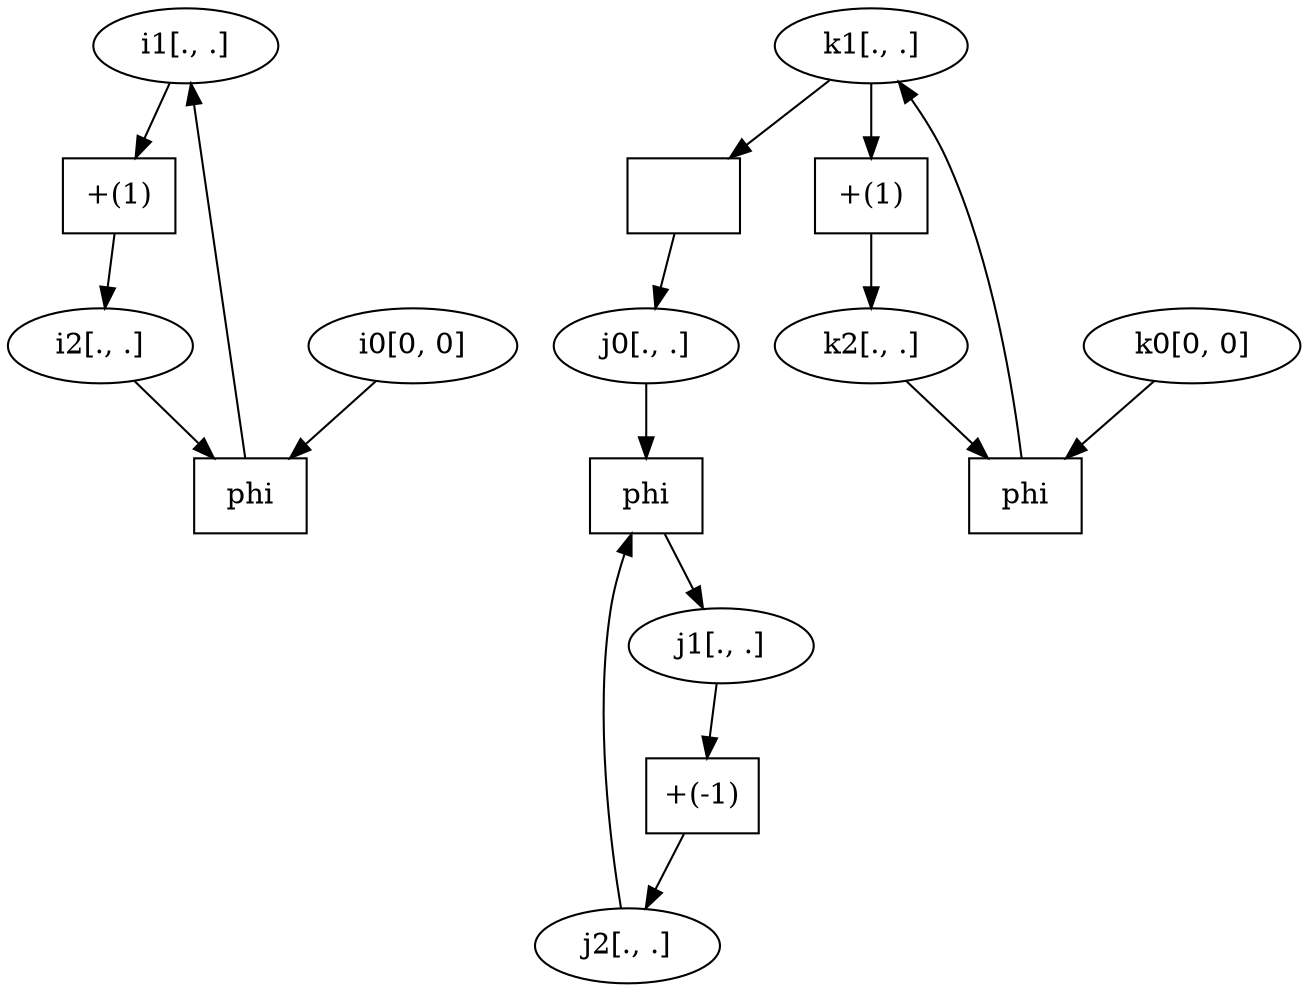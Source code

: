 digraph "First graph" {
  i1 [label=" i1[., .] "]
  i0 [label=" i0[0, 0] "]
  i2 [label=" i2[., .] "]
  j0 [label=" j0[., .] "]
  j1 [label=" j1[., .] "]
  j2 [label=" j2[., .] "]
  k2 [label=" k2[., .] "]
  k1 [label=" k1[., .] "]
  k0 [label=" k0[0, 0] "]
  420840 [shape=box,label =" phi "]
  k0 -> 420840
  k2 -> 420840
  420840 -> k1

  420880 [shape=box,label =" phi "]
  i0 -> 420880
  i2 -> 420880
  420880 -> i1

  420920 [shape=box,label =" phi "]
  j0 -> 420920
  j2 -> 420920
  420920 -> j1

  420960 [shape=box,label =""]
  k1 -> 420960
  420960 -> j0

  421000 [shape=box,label ="+(1)"]
  i1 -> 421000
  421000 -> i2

  421040 [shape=box,label ="+(-1)"]
  j1 -> 421040
  421040 -> j2

  421080 [shape=box,label ="+(1)"]
  k1 -> 421080
  421080 -> k2

}
